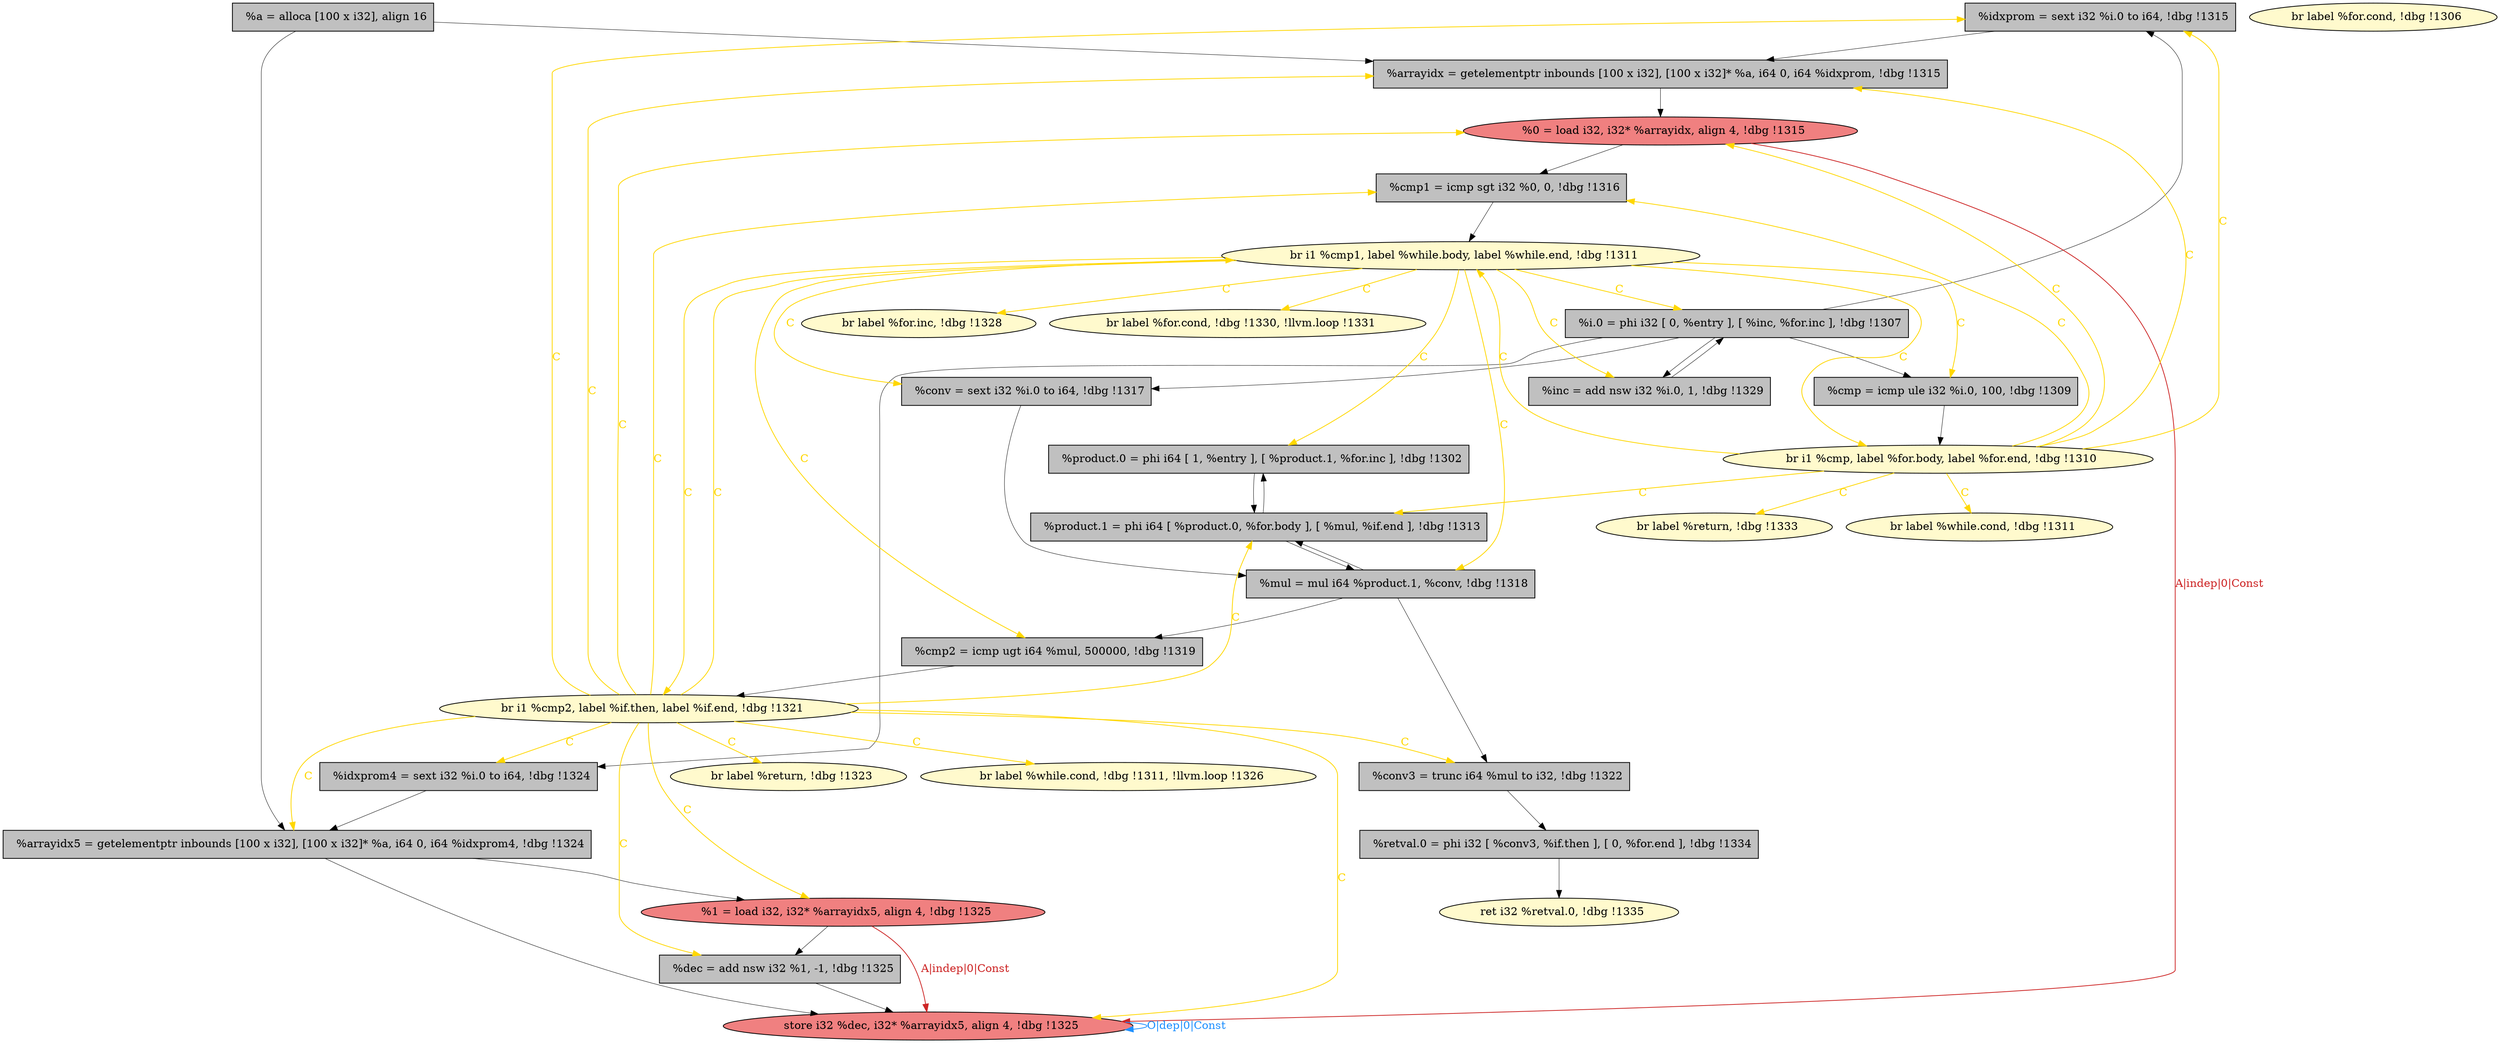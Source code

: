 
digraph G {


node45 [fillcolor=grey,label="  %idxprom = sext i32 %i.0 to i64, !dbg !1315",shape=rectangle,style=filled ]
node44 [fillcolor=grey,label="  %product.0 = phi i64 [ 1, %entry ], [ %product.1, %for.inc ], !dbg !1302",shape=rectangle,style=filled ]
node42 [fillcolor=lightcoral,label="  %1 = load i32, i32* %arrayidx5, align 4, !dbg !1325",shape=ellipse,style=filled ]
node40 [fillcolor=grey,label="  %i.0 = phi i32 [ 0, %entry ], [ %inc, %for.inc ], !dbg !1307",shape=rectangle,style=filled ]
node38 [fillcolor=grey,label="  %mul = mul i64 %product.1, %conv, !dbg !1318",shape=rectangle,style=filled ]
node43 [fillcolor=grey,label="  %conv3 = trunc i64 %mul to i32, !dbg !1322",shape=rectangle,style=filled ]
node41 [fillcolor=lemonchiffon,label="  ret i32 %retval.0, !dbg !1335",shape=ellipse,style=filled ]
node37 [fillcolor=grey,label="  %idxprom4 = sext i32 %i.0 to i64, !dbg !1324",shape=rectangle,style=filled ]
node34 [fillcolor=grey,label="  %a = alloca [100 x i32], align 16",shape=rectangle,style=filled ]
node32 [fillcolor=grey,label="  %retval.0 = phi i32 [ %conv3, %if.then ], [ 0, %for.end ], !dbg !1334",shape=rectangle,style=filled ]
node19 [fillcolor=grey,label="  %cmp1 = icmp sgt i32 %0, 0, !dbg !1316",shape=rectangle,style=filled ]
node24 [fillcolor=grey,label="  %arrayidx = getelementptr inbounds [100 x i32], [100 x i32]* %a, i64 0, i64 %idxprom, !dbg !1315",shape=rectangle,style=filled ]
node18 [fillcolor=grey,label="  %inc = add nsw i32 %i.0, 1, !dbg !1329",shape=rectangle,style=filled ]
node33 [fillcolor=lemonchiffon,label="  br label %return, !dbg !1333",shape=ellipse,style=filled ]
node22 [fillcolor=lightcoral,label="  %0 = load i32, i32* %arrayidx, align 4, !dbg !1315",shape=ellipse,style=filled ]
node39 [fillcolor=lemonchiffon,label="  br label %return, !dbg !1323",shape=ellipse,style=filled ]
node31 [fillcolor=lightcoral,label="  store i32 %dec, i32* %arrayidx5, align 4, !dbg !1325",shape=ellipse,style=filled ]
node17 [fillcolor=lemonchiffon,label="  br label %while.cond, !dbg !1311",shape=ellipse,style=filled ]
node23 [fillcolor=grey,label="  %product.1 = phi i64 [ %product.0, %for.body ], [ %mul, %if.end ], !dbg !1313",shape=rectangle,style=filled ]
node20 [fillcolor=grey,label="  %cmp = icmp ule i32 %i.0, 100, !dbg !1309",shape=rectangle,style=filled ]
node29 [fillcolor=lemonchiffon,label="  br label %while.cond, !dbg !1311, !llvm.loop !1326",shape=ellipse,style=filled ]
node35 [fillcolor=lemonchiffon,label="  br label %for.inc, !dbg !1328",shape=ellipse,style=filled ]
node21 [fillcolor=lemonchiffon,label="  br label %for.cond, !dbg !1330, !llvm.loop !1331",shape=ellipse,style=filled ]
node25 [fillcolor=lemonchiffon,label="  br i1 %cmp1, label %while.body, label %while.end, !dbg !1311",shape=ellipse,style=filled ]
node15 [fillcolor=grey,label="  %cmp2 = icmp ugt i64 %mul, 500000, !dbg !1319",shape=rectangle,style=filled ]
node26 [fillcolor=lemonchiffon,label="  br i1 %cmp, label %for.body, label %for.end, !dbg !1310",shape=ellipse,style=filled ]
node36 [fillcolor=grey,label="  %arrayidx5 = getelementptr inbounds [100 x i32], [100 x i32]* %a, i64 0, i64 %idxprom4, !dbg !1324",shape=rectangle,style=filled ]
node16 [fillcolor=grey,label="  %conv = sext i32 %i.0 to i64, !dbg !1317",shape=rectangle,style=filled ]
node27 [fillcolor=lemonchiffon,label="  br label %for.cond, !dbg !1306",shape=ellipse,style=filled ]
node28 [fillcolor=lemonchiffon,label="  br i1 %cmp2, label %if.then, label %if.end, !dbg !1321",shape=ellipse,style=filled ]
node30 [fillcolor=grey,label="  %dec = add nsw i32 %1, -1, !dbg !1325",shape=rectangle,style=filled ]

node28->node36 [style=solid,color=gold,label="C",penwidth=1.0,fontcolor=gold ]
node28->node37 [style=solid,color=gold,label="C",penwidth=1.0,fontcolor=gold ]
node26->node23 [style=solid,color=gold,label="C",penwidth=1.0,fontcolor=gold ]
node25->node18 [style=solid,color=gold,label="C",penwidth=1.0,fontcolor=gold ]
node24->node22 [style=solid,color=black,label="",penwidth=0.5,fontcolor=black ]
node26->node33 [style=solid,color=gold,label="C",penwidth=1.0,fontcolor=gold ]
node20->node26 [style=solid,color=black,label="",penwidth=0.5,fontcolor=black ]
node26->node25 [style=solid,color=gold,label="C",penwidth=1.0,fontcolor=gold ]
node45->node24 [style=solid,color=black,label="",penwidth=0.5,fontcolor=black ]
node31->node31 [style=solid,color=dodgerblue,label="O|dep|0|Const",penwidth=1.0,fontcolor=dodgerblue ]
node38->node43 [style=solid,color=black,label="",penwidth=0.5,fontcolor=black ]
node44->node23 [style=solid,color=black,label="",penwidth=0.5,fontcolor=black ]
node34->node24 [style=solid,color=black,label="",penwidth=0.5,fontcolor=black ]
node40->node20 [style=solid,color=black,label="",penwidth=0.5,fontcolor=black ]
node38->node23 [style=solid,color=black,label="",penwidth=0.5,fontcolor=black ]
node15->node28 [style=solid,color=black,label="",penwidth=0.5,fontcolor=black ]
node40->node18 [style=solid,color=black,label="",penwidth=0.5,fontcolor=black ]
node25->node44 [style=solid,color=gold,label="C",penwidth=1.0,fontcolor=gold ]
node26->node24 [style=solid,color=gold,label="C",penwidth=1.0,fontcolor=gold ]
node25->node21 [style=solid,color=gold,label="C",penwidth=1.0,fontcolor=gold ]
node30->node31 [style=solid,color=black,label="",penwidth=0.5,fontcolor=black ]
node28->node22 [style=solid,color=gold,label="C",penwidth=1.0,fontcolor=gold ]
node28->node30 [style=solid,color=gold,label="C",penwidth=1.0,fontcolor=gold ]
node16->node38 [style=solid,color=black,label="",penwidth=0.5,fontcolor=black ]
node25->node15 [style=solid,color=gold,label="C",penwidth=1.0,fontcolor=gold ]
node40->node37 [style=solid,color=black,label="",penwidth=0.5,fontcolor=black ]
node25->node16 [style=solid,color=gold,label="C",penwidth=1.0,fontcolor=gold ]
node28->node25 [style=solid,color=gold,label="C",penwidth=1.0,fontcolor=gold ]
node25->node26 [style=solid,color=gold,label="C",penwidth=1.0,fontcolor=gold ]
node26->node19 [style=solid,color=gold,label="C",penwidth=1.0,fontcolor=gold ]
node25->node28 [style=solid,color=gold,label="C",penwidth=1.0,fontcolor=gold ]
node40->node45 [style=solid,color=black,label="",penwidth=0.5,fontcolor=black ]
node38->node15 [style=solid,color=black,label="",penwidth=0.5,fontcolor=black ]
node26->node45 [style=solid,color=gold,label="C",penwidth=1.0,fontcolor=gold ]
node28->node42 [style=solid,color=gold,label="C",penwidth=1.0,fontcolor=gold ]
node28->node45 [style=solid,color=gold,label="C",penwidth=1.0,fontcolor=gold ]
node32->node41 [style=solid,color=black,label="",penwidth=0.5,fontcolor=black ]
node42->node30 [style=solid,color=black,label="",penwidth=0.5,fontcolor=black ]
node28->node39 [style=solid,color=gold,label="C",penwidth=1.0,fontcolor=gold ]
node19->node25 [style=solid,color=black,label="",penwidth=0.5,fontcolor=black ]
node28->node19 [style=solid,color=gold,label="C",penwidth=1.0,fontcolor=gold ]
node25->node38 [style=solid,color=gold,label="C",penwidth=1.0,fontcolor=gold ]
node25->node20 [style=solid,color=gold,label="C",penwidth=1.0,fontcolor=gold ]
node22->node19 [style=solid,color=black,label="",penwidth=0.5,fontcolor=black ]
node28->node31 [style=solid,color=gold,label="C",penwidth=1.0,fontcolor=gold ]
node36->node31 [style=solid,color=black,label="",penwidth=0.5,fontcolor=black ]
node28->node24 [style=solid,color=gold,label="C",penwidth=1.0,fontcolor=gold ]
node26->node22 [style=solid,color=gold,label="C",penwidth=1.0,fontcolor=gold ]
node22->node31 [style=solid,color=firebrick3,label="A|indep|0|Const",penwidth=1.0,fontcolor=firebrick3 ]
node25->node35 [style=solid,color=gold,label="C",penwidth=1.0,fontcolor=gold ]
node28->node43 [style=solid,color=gold,label="C",penwidth=1.0,fontcolor=gold ]
node28->node29 [style=solid,color=gold,label="C",penwidth=1.0,fontcolor=gold ]
node36->node42 [style=solid,color=black,label="",penwidth=0.5,fontcolor=black ]
node28->node23 [style=solid,color=gold,label="C",penwidth=1.0,fontcolor=gold ]
node25->node40 [style=solid,color=gold,label="C",penwidth=1.0,fontcolor=gold ]
node43->node32 [style=solid,color=black,label="",penwidth=0.5,fontcolor=black ]
node34->node36 [style=solid,color=black,label="",penwidth=0.5,fontcolor=black ]
node18->node40 [style=solid,color=black,label="",penwidth=0.5,fontcolor=black ]
node23->node38 [style=solid,color=black,label="",penwidth=0.5,fontcolor=black ]
node37->node36 [style=solid,color=black,label="",penwidth=0.5,fontcolor=black ]
node23->node44 [style=solid,color=black,label="",penwidth=0.5,fontcolor=black ]
node42->node31 [style=solid,color=firebrick3,label="A|indep|0|Const",penwidth=1.0,fontcolor=firebrick3 ]
node40->node16 [style=solid,color=black,label="",penwidth=0.5,fontcolor=black ]
node26->node17 [style=solid,color=gold,label="C",penwidth=1.0,fontcolor=gold ]


}

